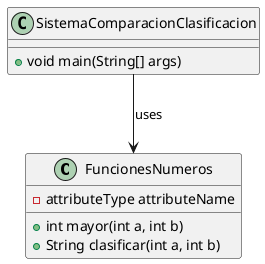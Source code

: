 @startuml

class FuncionesNumeros {
  - attributeType attributeName
  + int mayor(int a, int b)
  + String clasificar(int a, int b)
}

class SistemaComparacionClasificacion {
  + void main(String[] args)
}

SistemaComparacionClasificacion --> FuncionesNumeros : uses

@enduml
